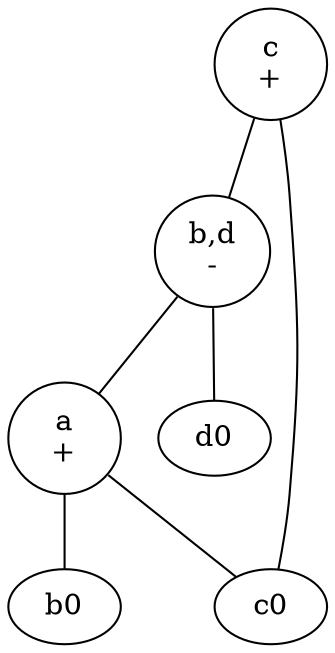 graph cluster1
{
   c ;
   c [label="c\n+"] ;
   c -- bd ;
   bd [label="b,d\n-"] ;
   bd -- a ;
   bd -- d0 ;
   a [label="a\n+"] ;
   d0 [label="d0"] ;
   a -- b0 ;
   b0 [label="b0"] ;
   a -- c0 ;
   c0 [label="c0"] ;
   c -- c0;
}
